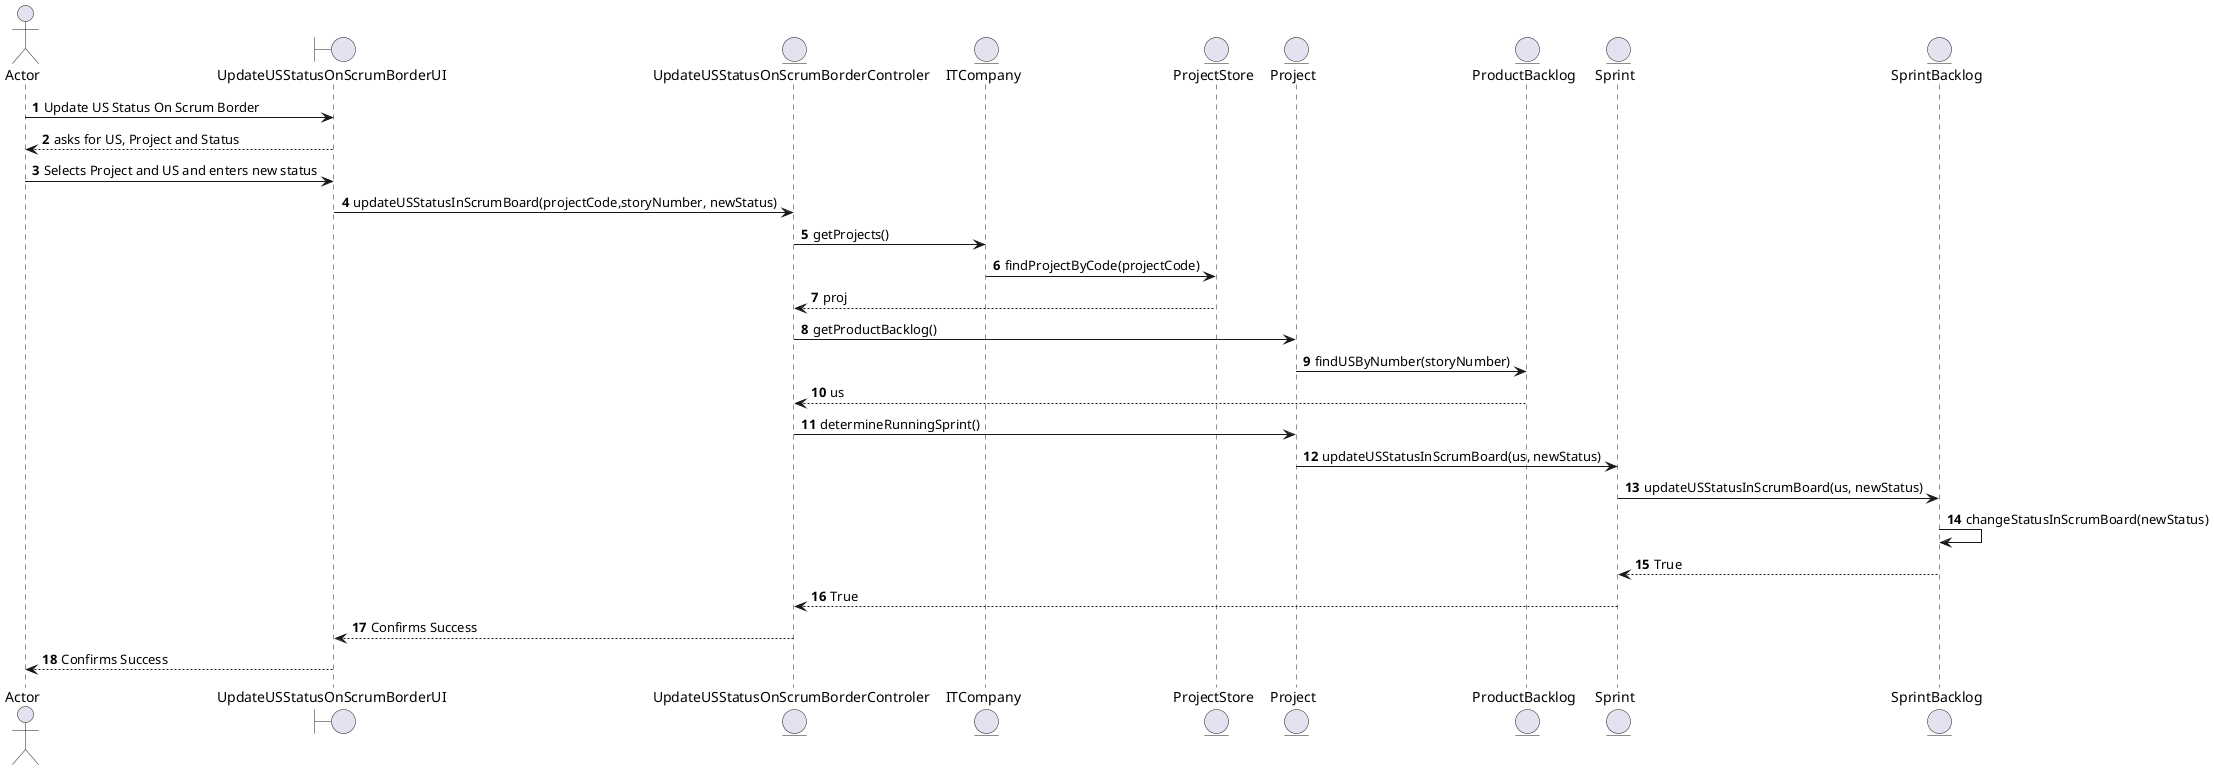 @startuml
'https://plantuml.com/sequence-diagram

autonumber
actor Actor
boundary UpdateUSStatusOnScrumBorderUI
entity UpdateUSStatusOnScrumBorderControler
entity ITCompany
entity ProjectStore
entity Project
entity ProductBacklog
entity Sprint
entity SprintBacklog
Actor-> UpdateUSStatusOnScrumBorderUI: Update US Status On Scrum Border
UpdateUSStatusOnScrumBorderUI --> Actor:asks for US, Project and Status
Actor-> UpdateUSStatusOnScrumBorderUI:Selects Project and US and enters new status
UpdateUSStatusOnScrumBorderUI->UpdateUSStatusOnScrumBorderControler:updateUSStatusInScrumBoard(projectCode,storyNumber, newStatus)
UpdateUSStatusOnScrumBorderControler -> ITCompany: getProjects()
ITCompany->ProjectStore:findProjectByCode(projectCode)
ProjectStore-->UpdateUSStatusOnScrumBorderControler:proj
UpdateUSStatusOnScrumBorderControler->Project:getProductBacklog()
Project->ProductBacklog:findUSByNumber(storyNumber)
ProductBacklog-->UpdateUSStatusOnScrumBorderControler:us
UpdateUSStatusOnScrumBorderControler->Project:determineRunningSprint()
Project->Sprint:updateUSStatusInScrumBoard(us, newStatus)
Sprint->SprintBacklog:updateUSStatusInScrumBoard(us, newStatus)
SprintBacklog->SprintBacklog:changeStatusInScrumBoard(newStatus)
SprintBacklog-->Sprint:True
Sprint-->UpdateUSStatusOnScrumBorderControler:True
UpdateUSStatusOnScrumBorderControler-->UpdateUSStatusOnScrumBorderUI:Confirms Success
UpdateUSStatusOnScrumBorderUI-->Actor:Confirms Success
@enduml
